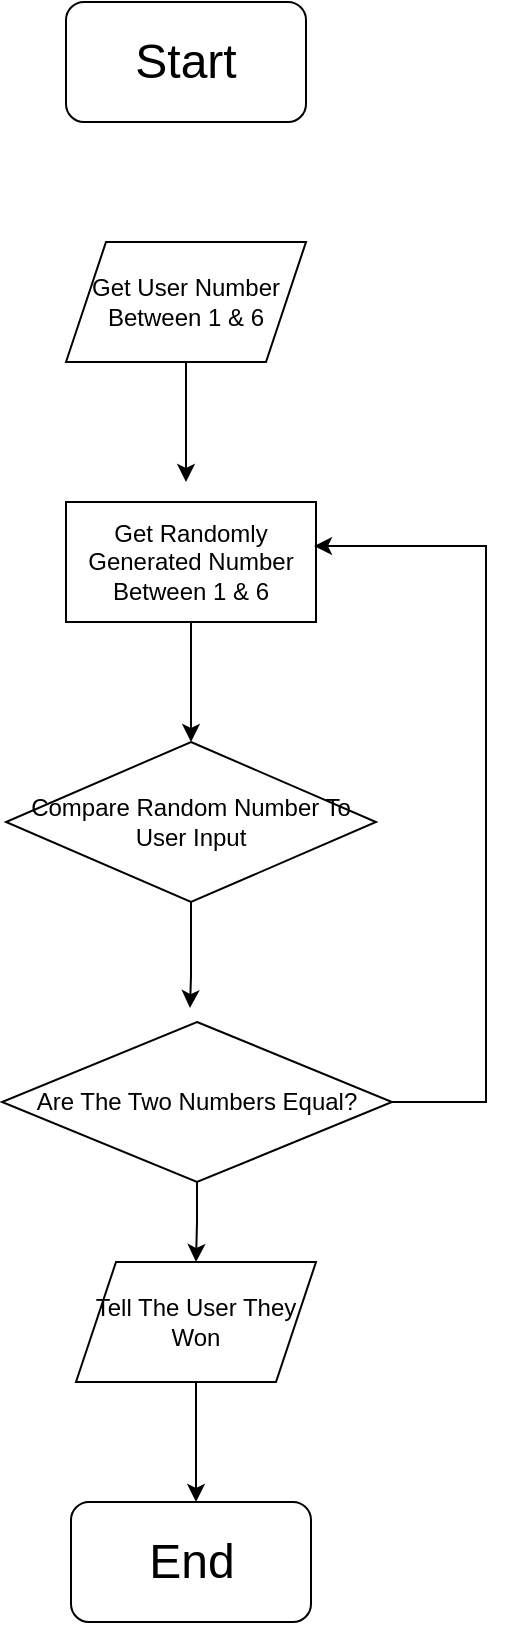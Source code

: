<mxfile version="14.4.2" type="github"><diagram id="gvUY_mLU0k6RKLEy1Cl7" name="Page-1"><mxGraphModel dx="1422" dy="762" grid="1" gridSize="10" guides="1" tooltips="1" connect="1" arrows="1" fold="1" page="1" pageScale="1" pageWidth="850" pageHeight="1100" math="0" shadow="0"><root><mxCell id="0"/><mxCell id="1" parent="0"/><mxCell id="nOypzX0zyilf4UFygJsg-1" value="&lt;font style=&quot;font-size: 24px&quot;&gt;Start&lt;/font&gt;" style="rounded=1;whiteSpace=wrap;html=1;" vertex="1" parent="1"><mxGeometry x="360" y="80" width="120" height="60" as="geometry"/></mxCell><mxCell id="nOypzX0zyilf4UFygJsg-22" style="edgeStyle=orthogonalEdgeStyle;rounded=0;orthogonalLoop=1;jettySize=auto;html=1;exitX=0.5;exitY=1;exitDx=0;exitDy=0;" edge="1" parent="1" source="nOypzX0zyilf4UFygJsg-2"><mxGeometry relative="1" as="geometry"><mxPoint x="420" y="320" as="targetPoint"/></mxGeometry></mxCell><mxCell id="nOypzX0zyilf4UFygJsg-2" value="Get User Number&lt;br&gt;Between 1 &amp;amp; 6" style="shape=parallelogram;perimeter=parallelogramPerimeter;whiteSpace=wrap;html=1;fixedSize=1;" vertex="1" parent="1"><mxGeometry x="360" y="200" width="120" height="60" as="geometry"/></mxCell><mxCell id="nOypzX0zyilf4UFygJsg-19" style="edgeStyle=orthogonalEdgeStyle;rounded=0;orthogonalLoop=1;jettySize=auto;html=1;exitX=0.5;exitY=1;exitDx=0;exitDy=0;entryX=0.5;entryY=0;entryDx=0;entryDy=0;" edge="1" parent="1" source="nOypzX0zyilf4UFygJsg-4" target="nOypzX0zyilf4UFygJsg-6"><mxGeometry relative="1" as="geometry"/></mxCell><mxCell id="nOypzX0zyilf4UFygJsg-4" value="&lt;font style=&quot;font-size: 12px&quot;&gt;Get Randomly Generated Number Between 1 &amp;amp; 6&lt;/font&gt;" style="rounded=0;whiteSpace=wrap;html=1;" vertex="1" parent="1"><mxGeometry x="360" y="330" width="125" height="60" as="geometry"/></mxCell><mxCell id="nOypzX0zyilf4UFygJsg-18" style="edgeStyle=orthogonalEdgeStyle;rounded=0;orthogonalLoop=1;jettySize=auto;html=1;exitX=0.5;exitY=1;exitDx=0;exitDy=0;entryX=0.482;entryY=-0.087;entryDx=0;entryDy=0;entryPerimeter=0;" edge="1" parent="1" source="nOypzX0zyilf4UFygJsg-6" target="nOypzX0zyilf4UFygJsg-7"><mxGeometry relative="1" as="geometry"><Array as="points"><mxPoint x="423" y="567"/></Array></mxGeometry></mxCell><mxCell id="nOypzX0zyilf4UFygJsg-6" value="Compare Random Number To User Input" style="rhombus;whiteSpace=wrap;html=1;" vertex="1" parent="1"><mxGeometry x="330" y="450" width="185" height="80" as="geometry"/></mxCell><mxCell id="nOypzX0zyilf4UFygJsg-13" style="edgeStyle=orthogonalEdgeStyle;rounded=0;orthogonalLoop=1;jettySize=auto;html=1;exitX=0.5;exitY=1;exitDx=0;exitDy=0;entryX=0.5;entryY=0;entryDx=0;entryDy=0;" edge="1" parent="1" source="nOypzX0zyilf4UFygJsg-7" target="nOypzX0zyilf4UFygJsg-10"><mxGeometry relative="1" as="geometry"/></mxCell><mxCell id="nOypzX0zyilf4UFygJsg-23" style="edgeStyle=orthogonalEdgeStyle;rounded=0;orthogonalLoop=1;jettySize=auto;html=1;entryX=0.992;entryY=0.367;entryDx=0;entryDy=0;entryPerimeter=0;" edge="1" parent="1" source="nOypzX0zyilf4UFygJsg-7" target="nOypzX0zyilf4UFygJsg-4"><mxGeometry relative="1" as="geometry"><mxPoint x="580" y="350" as="targetPoint"/><Array as="points"><mxPoint x="570" y="630"/><mxPoint x="570" y="352"/></Array></mxGeometry></mxCell><mxCell id="nOypzX0zyilf4UFygJsg-7" value="Are The Two Numbers Equal?" style="rhombus;whiteSpace=wrap;html=1;" vertex="1" parent="1"><mxGeometry x="328" y="590" width="195" height="80" as="geometry"/></mxCell><mxCell id="nOypzX0zyilf4UFygJsg-12" style="edgeStyle=orthogonalEdgeStyle;rounded=0;orthogonalLoop=1;jettySize=auto;html=1;exitX=0.5;exitY=1;exitDx=0;exitDy=0;entryX=0.521;entryY=0;entryDx=0;entryDy=0;entryPerimeter=0;" edge="1" parent="1" source="nOypzX0zyilf4UFygJsg-10" target="nOypzX0zyilf4UFygJsg-11"><mxGeometry relative="1" as="geometry"><mxPoint x="425" y="820" as="targetPoint"/></mxGeometry></mxCell><mxCell id="nOypzX0zyilf4UFygJsg-10" value="Tell The User They Won" style="shape=parallelogram;perimeter=parallelogramPerimeter;whiteSpace=wrap;html=1;fixedSize=1;" vertex="1" parent="1"><mxGeometry x="365" y="710" width="120" height="60" as="geometry"/></mxCell><mxCell id="nOypzX0zyilf4UFygJsg-11" value="&lt;font style=&quot;font-size: 24px&quot;&gt;End&lt;/font&gt;" style="rounded=1;whiteSpace=wrap;html=1;" vertex="1" parent="1"><mxGeometry x="362.5" y="830" width="120" height="60" as="geometry"/></mxCell></root></mxGraphModel></diagram></mxfile>